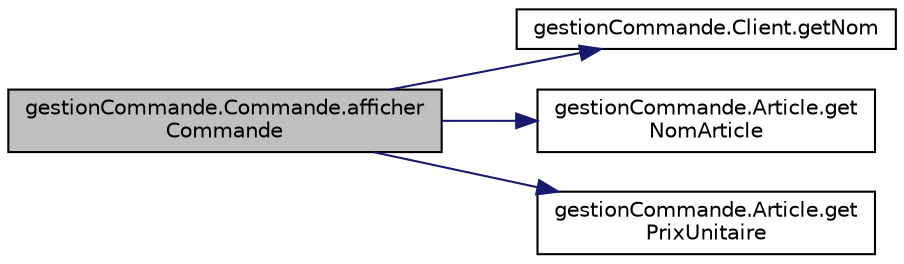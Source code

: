 digraph "gestionCommande.Commande.afficherCommande"
{
  edge [fontname="Helvetica",fontsize="10",labelfontname="Helvetica",labelfontsize="10"];
  node [fontname="Helvetica",fontsize="10",shape=record];
  rankdir="LR";
  Node1 [label="gestionCommande.Commande.afficher\lCommande",height=0.2,width=0.4,color="black", fillcolor="grey75", style="filled" fontcolor="black"];
  Node1 -> Node2 [color="midnightblue",fontsize="10",style="solid",fontname="Helvetica"];
  Node2 [label="gestionCommande.Client.getNom",height=0.2,width=0.4,color="black", fillcolor="white", style="filled",URL="$classgestion_commande_1_1_client.html#a571b28e84f725329bb1f1d3eaee45559",tooltip="Methode permettant de recuperer le nom du client."];
  Node1 -> Node3 [color="midnightblue",fontsize="10",style="solid",fontname="Helvetica"];
  Node3 [label="gestionCommande.Article.get\lNomArticle",height=0.2,width=0.4,color="black", fillcolor="white", style="filled",URL="$classgestion_commande_1_1_article.html#a6206b8fb5eb14b54eefb9cd48ed50ac1",tooltip="Methode permettant de recuperer le nom de l&#39;article."];
  Node1 -> Node4 [color="midnightblue",fontsize="10",style="solid",fontname="Helvetica"];
  Node4 [label="gestionCommande.Article.get\lPrixUnitaire",height=0.2,width=0.4,color="black", fillcolor="white", style="filled",URL="$classgestion_commande_1_1_article.html#a67b9ca3be955dd04c9aa3707b65b43c7",tooltip="Methode permettant de recuperer le prix unitaire de l&#39;article."];
}

